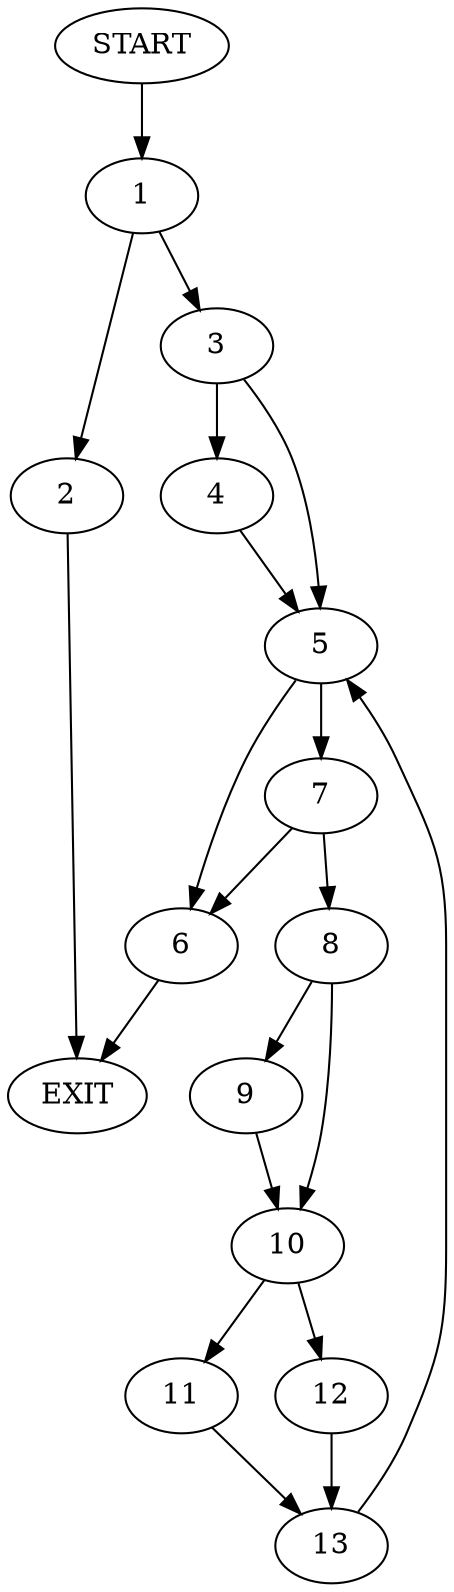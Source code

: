 digraph {
0 [label="START"]
14 [label="EXIT"]
0 -> 1
1 -> 2
1 -> 3
2 -> 14
3 -> 4
3 -> 5
4 -> 5
5 -> 6
5 -> 7
6 -> 14
7 -> 8
7 -> 6
8 -> 9
8 -> 10
10 -> 11
10 -> 12
9 -> 10
11 -> 13
12 -> 13
13 -> 5
}
